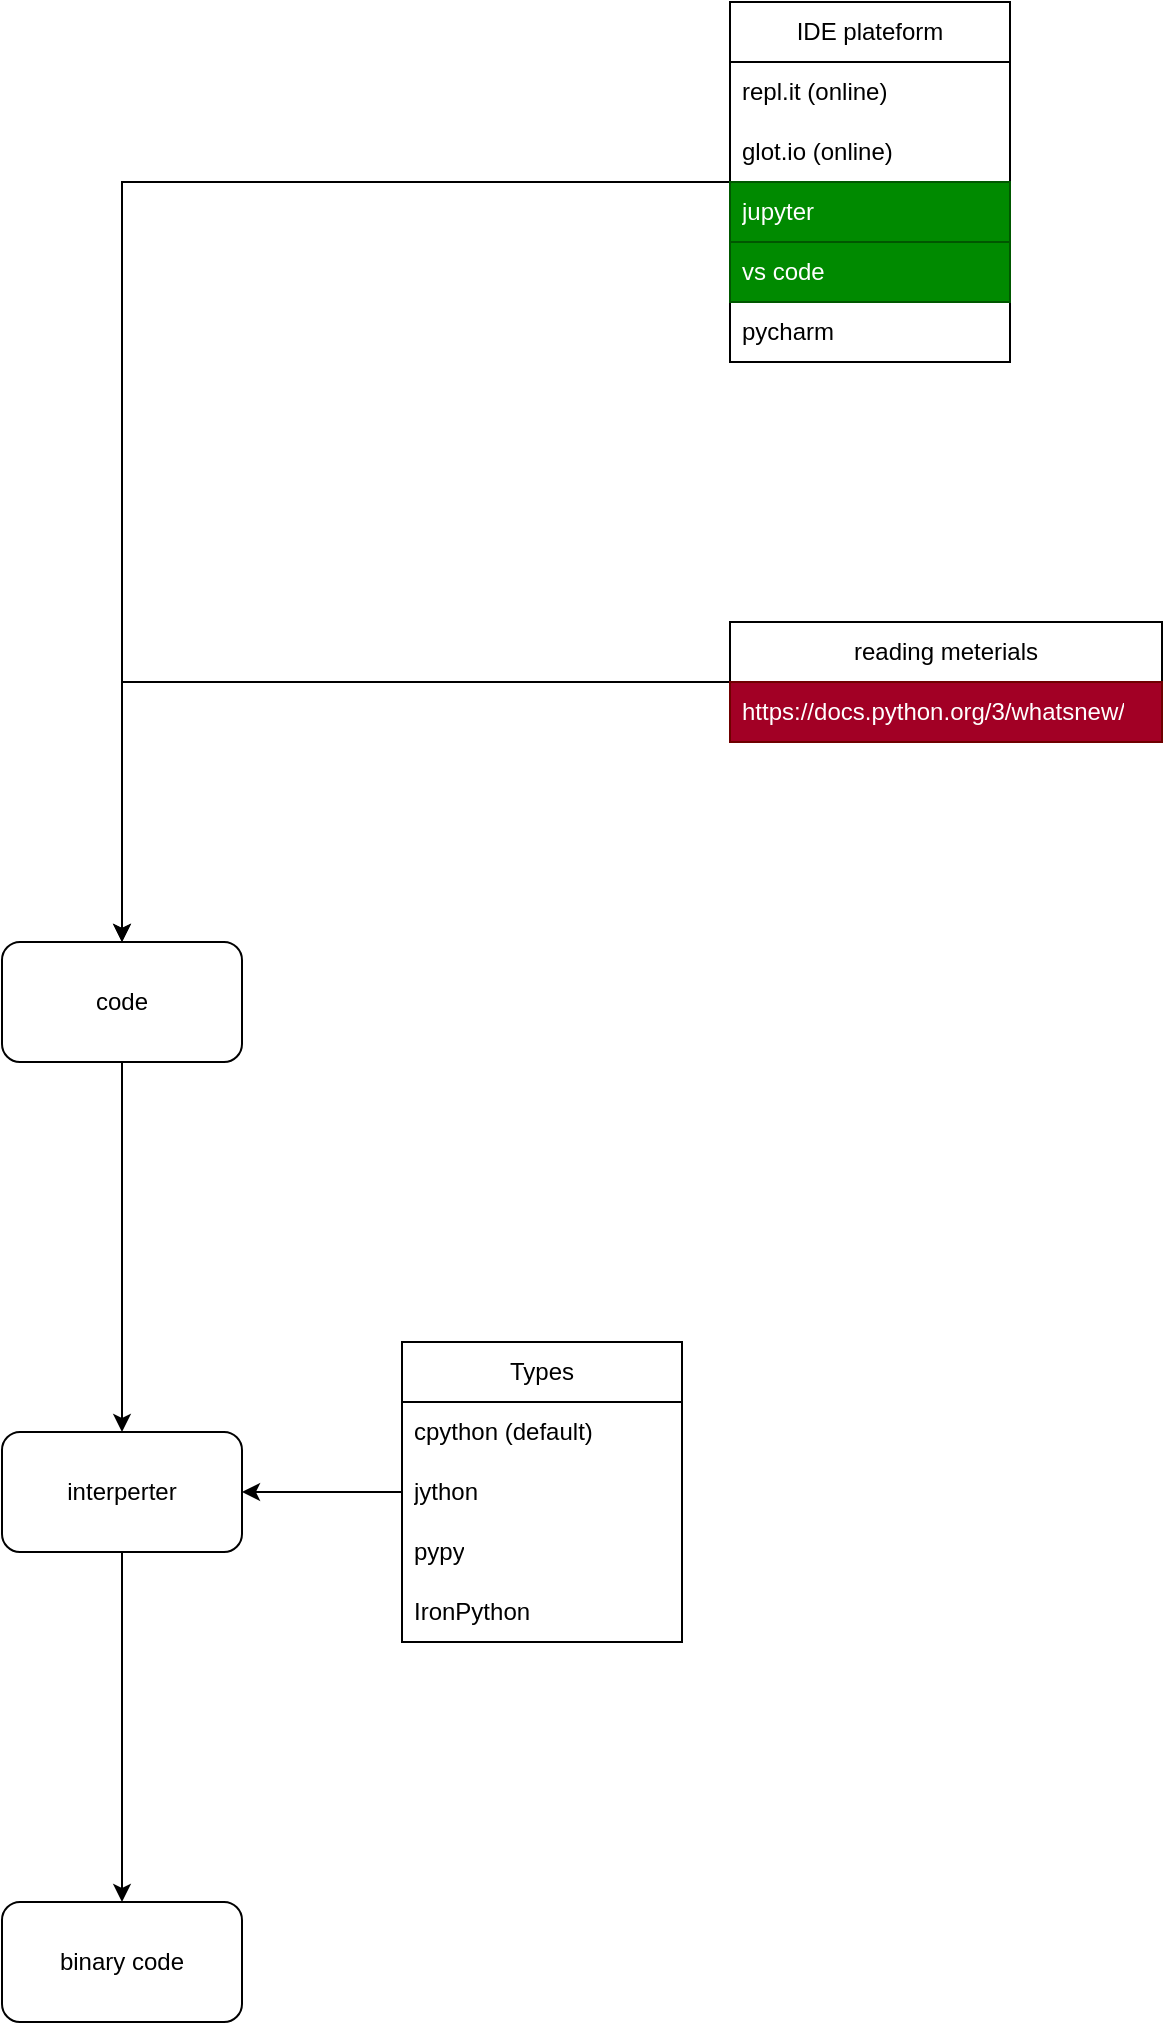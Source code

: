 <mxfile version="24.4.0" type="device" pages="2">
  <diagram name="intro" id="CJ674GVl0OHjAw1COwAE">
    <mxGraphModel dx="1006" dy="2406" grid="1" gridSize="10" guides="1" tooltips="1" connect="1" arrows="1" fold="1" page="1" pageScale="1" pageWidth="827" pageHeight="1169" math="0" shadow="0">
      <root>
        <mxCell id="0" />
        <mxCell id="1" parent="0" />
        <mxCell id="5Vfc09yU7S17HIqE09mr-4" style="edgeStyle=orthogonalEdgeStyle;rounded=0;orthogonalLoop=1;jettySize=auto;html=1;" edge="1" parent="1" source="5Vfc09yU7S17HIqE09mr-1" target="5Vfc09yU7S17HIqE09mr-2">
          <mxGeometry relative="1" as="geometry" />
        </mxCell>
        <mxCell id="5Vfc09yU7S17HIqE09mr-1" value="code" style="rounded=1;whiteSpace=wrap;html=1;" vertex="1" parent="1">
          <mxGeometry x="50" y="280" width="120" height="60" as="geometry" />
        </mxCell>
        <mxCell id="5Vfc09yU7S17HIqE09mr-5" style="edgeStyle=orthogonalEdgeStyle;rounded=0;orthogonalLoop=1;jettySize=auto;html=1;" edge="1" parent="1" source="5Vfc09yU7S17HIqE09mr-2" target="5Vfc09yU7S17HIqE09mr-3">
          <mxGeometry relative="1" as="geometry" />
        </mxCell>
        <mxCell id="5Vfc09yU7S17HIqE09mr-2" value="interperter" style="rounded=1;whiteSpace=wrap;html=1;" vertex="1" parent="1">
          <mxGeometry x="50" y="525" width="120" height="60" as="geometry" />
        </mxCell>
        <mxCell id="5Vfc09yU7S17HIqE09mr-3" value="binary code" style="rounded=1;whiteSpace=wrap;html=1;" vertex="1" parent="1">
          <mxGeometry x="50" y="760" width="120" height="60" as="geometry" />
        </mxCell>
        <mxCell id="5Vfc09yU7S17HIqE09mr-24" style="edgeStyle=orthogonalEdgeStyle;rounded=0;orthogonalLoop=1;jettySize=auto;html=1;" edge="1" parent="1" source="5Vfc09yU7S17HIqE09mr-19" target="5Vfc09yU7S17HIqE09mr-2">
          <mxGeometry relative="1" as="geometry" />
        </mxCell>
        <mxCell id="5Vfc09yU7S17HIqE09mr-19" value="Types" style="swimlane;fontStyle=0;childLayout=stackLayout;horizontal=1;startSize=30;horizontalStack=0;resizeParent=1;resizeParentMax=0;resizeLast=0;collapsible=1;marginBottom=0;whiteSpace=wrap;html=1;" vertex="1" parent="1">
          <mxGeometry x="250" y="480" width="140" height="150" as="geometry" />
        </mxCell>
        <mxCell id="5Vfc09yU7S17HIqE09mr-20" value="&lt;div&gt;cpython&amp;nbsp;&lt;span style=&quot;background-color: initial;&quot;&gt;(default)&lt;/span&gt;&lt;/div&gt;" style="text;strokeColor=none;fillColor=none;align=left;verticalAlign=middle;spacingLeft=4;spacingRight=4;overflow=hidden;points=[[0,0.5],[1,0.5]];portConstraint=eastwest;rotatable=0;whiteSpace=wrap;html=1;" vertex="1" parent="5Vfc09yU7S17HIqE09mr-19">
          <mxGeometry y="30" width="140" height="30" as="geometry" />
        </mxCell>
        <mxCell id="5Vfc09yU7S17HIqE09mr-21" value="jython" style="text;strokeColor=none;fillColor=none;align=left;verticalAlign=middle;spacingLeft=4;spacingRight=4;overflow=hidden;points=[[0,0.5],[1,0.5]];portConstraint=eastwest;rotatable=0;whiteSpace=wrap;html=1;" vertex="1" parent="5Vfc09yU7S17HIqE09mr-19">
          <mxGeometry y="60" width="140" height="30" as="geometry" />
        </mxCell>
        <mxCell id="5Vfc09yU7S17HIqE09mr-22" value="&lt;span style=&quot;text-align: center;&quot;&gt;pypy&lt;/span&gt;" style="text;strokeColor=none;fillColor=none;align=left;verticalAlign=middle;spacingLeft=4;spacingRight=4;overflow=hidden;points=[[0,0.5],[1,0.5]];portConstraint=eastwest;rotatable=0;whiteSpace=wrap;html=1;" vertex="1" parent="5Vfc09yU7S17HIqE09mr-19">
          <mxGeometry y="90" width="140" height="30" as="geometry" />
        </mxCell>
        <mxCell id="5Vfc09yU7S17HIqE09mr-23" value="&lt;span style=&quot;text-align: center;&quot;&gt;IronPython&lt;/span&gt;" style="text;strokeColor=none;fillColor=none;align=left;verticalAlign=middle;spacingLeft=4;spacingRight=4;overflow=hidden;points=[[0,0.5],[1,0.5]];portConstraint=eastwest;rotatable=0;whiteSpace=wrap;html=1;" vertex="1" parent="5Vfc09yU7S17HIqE09mr-19">
          <mxGeometry y="120" width="140" height="30" as="geometry" />
        </mxCell>
        <mxCell id="5Vfc09yU7S17HIqE09mr-32" style="edgeStyle=orthogonalEdgeStyle;rounded=0;orthogonalLoop=1;jettySize=auto;html=1;" edge="1" parent="1" source="5Vfc09yU7S17HIqE09mr-27" target="5Vfc09yU7S17HIqE09mr-1">
          <mxGeometry relative="1" as="geometry" />
        </mxCell>
        <mxCell id="5Vfc09yU7S17HIqE09mr-27" value="&lt;div&gt;IDE plateform&lt;/div&gt;" style="swimlane;fontStyle=0;childLayout=stackLayout;horizontal=1;startSize=30;horizontalStack=0;resizeParent=1;resizeParentMax=0;resizeLast=0;collapsible=1;marginBottom=0;whiteSpace=wrap;html=1;" vertex="1" parent="1">
          <mxGeometry x="414" y="-190" width="140" height="180" as="geometry" />
        </mxCell>
        <mxCell id="5Vfc09yU7S17HIqE09mr-29" value="repl.it (online)" style="text;strokeColor=none;fillColor=none;align=left;verticalAlign=middle;spacingLeft=4;spacingRight=4;overflow=hidden;points=[[0,0.5],[1,0.5]];portConstraint=eastwest;rotatable=0;whiteSpace=wrap;html=1;" vertex="1" parent="5Vfc09yU7S17HIqE09mr-27">
          <mxGeometry y="30" width="140" height="30" as="geometry" />
        </mxCell>
        <mxCell id="5Vfc09yU7S17HIqE09mr-30" value="&lt;span style=&quot;text-align: center;&quot;&gt;glot.io (online)&lt;/span&gt;" style="text;strokeColor=none;fillColor=none;align=left;verticalAlign=middle;spacingLeft=4;spacingRight=4;overflow=hidden;points=[[0,0.5],[1,0.5]];portConstraint=eastwest;rotatable=0;whiteSpace=wrap;html=1;" vertex="1" parent="5Vfc09yU7S17HIqE09mr-27">
          <mxGeometry y="60" width="140" height="30" as="geometry" />
        </mxCell>
        <mxCell id="5Vfc09yU7S17HIqE09mr-33" value="&lt;span style=&quot;text-align: center;&quot;&gt;jupyter&lt;/span&gt;" style="text;strokeColor=#005700;fillColor=#008a00;align=left;verticalAlign=middle;spacingLeft=4;spacingRight=4;overflow=hidden;points=[[0,0.5],[1,0.5]];portConstraint=eastwest;rotatable=0;whiteSpace=wrap;html=1;fontColor=#ffffff;" vertex="1" parent="5Vfc09yU7S17HIqE09mr-27">
          <mxGeometry y="90" width="140" height="30" as="geometry" />
        </mxCell>
        <mxCell id="5Vfc09yU7S17HIqE09mr-34" value="&lt;span style=&quot;text-align: center;&quot;&gt;vs code&lt;/span&gt;" style="text;strokeColor=#005700;fillColor=#008a00;align=left;verticalAlign=middle;spacingLeft=4;spacingRight=4;overflow=hidden;points=[[0,0.5],[1,0.5]];portConstraint=eastwest;rotatable=0;whiteSpace=wrap;html=1;fontColor=#ffffff;" vertex="1" parent="5Vfc09yU7S17HIqE09mr-27">
          <mxGeometry y="120" width="140" height="30" as="geometry" />
        </mxCell>
        <mxCell id="5Vfc09yU7S17HIqE09mr-35" value="&lt;span style=&quot;text-align: center;&quot;&gt;pycharm&lt;/span&gt;" style="text;strokeColor=none;fillColor=none;align=left;verticalAlign=middle;spacingLeft=4;spacingRight=4;overflow=hidden;points=[[0,0.5],[1,0.5]];portConstraint=eastwest;rotatable=0;whiteSpace=wrap;html=1;" vertex="1" parent="5Vfc09yU7S17HIqE09mr-27">
          <mxGeometry y="150" width="140" height="30" as="geometry" />
        </mxCell>
        <mxCell id="5Vfc09yU7S17HIqE09mr-43" style="edgeStyle=orthogonalEdgeStyle;rounded=0;orthogonalLoop=1;jettySize=auto;html=1;" edge="1" parent="1" source="5Vfc09yU7S17HIqE09mr-37" target="5Vfc09yU7S17HIqE09mr-1">
          <mxGeometry relative="1" as="geometry" />
        </mxCell>
        <mxCell id="5Vfc09yU7S17HIqE09mr-37" value="&lt;div&gt;reading meterials&lt;/div&gt;" style="swimlane;fontStyle=0;childLayout=stackLayout;horizontal=1;startSize=30;horizontalStack=0;resizeParent=1;resizeParentMax=0;resizeLast=0;collapsible=1;marginBottom=0;whiteSpace=wrap;html=1;" vertex="1" parent="1">
          <mxGeometry x="414" y="120" width="216" height="60" as="geometry" />
        </mxCell>
        <UserObject label="https://docs.python.org/3/whatsnew/" link="https://docs.python.org/3/whatsnew/" id="5Vfc09yU7S17HIqE09mr-38">
          <mxCell style="text;strokeColor=#6F0000;fillColor=#a20025;align=left;verticalAlign=middle;spacingLeft=4;spacingRight=4;overflow=hidden;points=[[0,0.5],[1,0.5]];portConstraint=eastwest;rotatable=0;whiteSpace=wrap;html=1;fontColor=#ffffff;" vertex="1" parent="5Vfc09yU7S17HIqE09mr-37">
            <mxGeometry y="30" width="216" height="30" as="geometry" />
          </mxCell>
        </UserObject>
      </root>
    </mxGraphModel>
  </diagram>
  <diagram id="JhKP396BHUoPWO4HC405" name="basics">
    <mxGraphModel dx="2073" dy="1237" grid="1" gridSize="10" guides="1" tooltips="1" connect="1" arrows="1" fold="1" page="1" pageScale="1" pageWidth="827" pageHeight="1169" math="0" shadow="0">
      <root>
        <mxCell id="0" />
        <mxCell id="1" parent="0" />
        <mxCell id="YV8TjOI75duuBwFVfcF1-30" style="edgeStyle=orthogonalEdgeStyle;rounded=0;orthogonalLoop=1;jettySize=auto;html=1;" edge="1" parent="1" source="YV8TjOI75duuBwFVfcF1-1" target="YV8TjOI75duuBwFVfcF1-29">
          <mxGeometry relative="1" as="geometry" />
        </mxCell>
        <mxCell id="YV8TjOI75duuBwFVfcF1-1" value="Terms" style="rounded=1;whiteSpace=wrap;html=1;" vertex="1" parent="1">
          <mxGeometry x="10" y="70" width="120" height="60" as="geometry" />
        </mxCell>
        <mxCell id="YV8TjOI75duuBwFVfcF1-15" style="edgeStyle=orthogonalEdgeStyle;rounded=0;orthogonalLoop=1;jettySize=auto;html=1;" edge="1" parent="1" source="YV8TjOI75duuBwFVfcF1-2" target="YV8TjOI75duuBwFVfcF1-11">
          <mxGeometry relative="1" as="geometry" />
        </mxCell>
        <mxCell id="YV8TjOI75duuBwFVfcF1-2" value="Data Types" style="rounded=1;whiteSpace=wrap;html=1;" vertex="1" parent="1">
          <mxGeometry x="414" y="70" width="120" height="60" as="geometry" />
        </mxCell>
        <mxCell id="YV8TjOI75duuBwFVfcF1-23" style="edgeStyle=orthogonalEdgeStyle;rounded=0;orthogonalLoop=1;jettySize=auto;html=1;" edge="1" parent="1" source="YV8TjOI75duuBwFVfcF1-3" target="YV8TjOI75duuBwFVfcF1-19">
          <mxGeometry relative="1" as="geometry" />
        </mxCell>
        <mxCell id="YV8TjOI75duuBwFVfcF1-3" value="Actions" style="rounded=1;whiteSpace=wrap;html=1;" vertex="1" parent="1">
          <mxGeometry x="520" y="555" width="120" height="60" as="geometry" />
        </mxCell>
        <mxCell id="YV8TjOI75duuBwFVfcF1-4" value="Best Practices" style="rounded=1;whiteSpace=wrap;html=1;" vertex="1" parent="1">
          <mxGeometry x="130" y="720" width="120" height="60" as="geometry" />
        </mxCell>
        <mxCell id="YV8TjOI75duuBwFVfcF1-6" style="edgeStyle=orthogonalEdgeStyle;rounded=0;orthogonalLoop=1;jettySize=auto;html=1;" edge="1" parent="1" source="YV8TjOI75duuBwFVfcF1-5" target="YV8TjOI75duuBwFVfcF1-1">
          <mxGeometry relative="1" as="geometry" />
        </mxCell>
        <mxCell id="YV8TjOI75duuBwFVfcF1-7" style="edgeStyle=orthogonalEdgeStyle;rounded=0;orthogonalLoop=1;jettySize=auto;html=1;" edge="1" parent="1" source="YV8TjOI75duuBwFVfcF1-5" target="YV8TjOI75duuBwFVfcF1-2">
          <mxGeometry relative="1" as="geometry" />
        </mxCell>
        <mxCell id="YV8TjOI75duuBwFVfcF1-8" style="edgeStyle=orthogonalEdgeStyle;rounded=0;orthogonalLoop=1;jettySize=auto;html=1;" edge="1" parent="1" source="YV8TjOI75duuBwFVfcF1-5" target="YV8TjOI75duuBwFVfcF1-3">
          <mxGeometry relative="1" as="geometry" />
        </mxCell>
        <mxCell id="YV8TjOI75duuBwFVfcF1-9" style="edgeStyle=orthogonalEdgeStyle;rounded=0;orthogonalLoop=1;jettySize=auto;html=1;" edge="1" parent="1" source="YV8TjOI75duuBwFVfcF1-5" target="YV8TjOI75duuBwFVfcF1-4">
          <mxGeometry relative="1" as="geometry" />
        </mxCell>
        <mxCell id="YV8TjOI75duuBwFVfcF1-5" value="Python" style="rounded=1;whiteSpace=wrap;html=1;" vertex="1" parent="1">
          <mxGeometry x="310" y="390" width="120" height="60" as="geometry" />
        </mxCell>
        <mxCell id="YV8TjOI75duuBwFVfcF1-11" value="Data Type" style="swimlane;fontStyle=0;childLayout=stackLayout;horizontal=1;startSize=30;horizontalStack=0;resizeParent=1;resizeParentMax=0;resizeLast=0;collapsible=1;marginBottom=0;whiteSpace=wrap;html=1;" vertex="1" parent="1">
          <mxGeometry x="630" y="150" width="140" height="120" as="geometry" />
        </mxCell>
        <mxCell id="YV8TjOI75duuBwFVfcF1-12" value="int" style="text;strokeColor=none;fillColor=none;align=left;verticalAlign=middle;spacingLeft=4;spacingRight=4;overflow=hidden;points=[[0,0.5],[1,0.5]];portConstraint=eastwest;rotatable=0;whiteSpace=wrap;html=1;" vertex="1" parent="YV8TjOI75duuBwFVfcF1-11">
          <mxGeometry y="30" width="140" height="30" as="geometry" />
        </mxCell>
        <mxCell id="YV8TjOI75duuBwFVfcF1-13" value="float" style="text;strokeColor=none;fillColor=none;align=left;verticalAlign=middle;spacingLeft=4;spacingRight=4;overflow=hidden;points=[[0,0.5],[1,0.5]];portConstraint=eastwest;rotatable=0;whiteSpace=wrap;html=1;" vertex="1" parent="YV8TjOI75duuBwFVfcF1-11">
          <mxGeometry y="60" width="140" height="30" as="geometry" />
        </mxCell>
        <mxCell id="YV8TjOI75duuBwFVfcF1-31" value="str" style="text;strokeColor=none;fillColor=none;align=left;verticalAlign=middle;spacingLeft=4;spacingRight=4;overflow=hidden;points=[[0,0.5],[1,0.5]];portConstraint=eastwest;rotatable=0;whiteSpace=wrap;html=1;" vertex="1" parent="YV8TjOI75duuBwFVfcF1-11">
          <mxGeometry y="90" width="140" height="30" as="geometry" />
        </mxCell>
        <mxCell id="YV8TjOI75duuBwFVfcF1-27" style="edgeStyle=orthogonalEdgeStyle;rounded=0;orthogonalLoop=1;jettySize=auto;html=1;" edge="1" parent="1" source="YV8TjOI75duuBwFVfcF1-19" target="YV8TjOI75duuBwFVfcF1-12">
          <mxGeometry relative="1" as="geometry" />
        </mxCell>
        <mxCell id="YV8TjOI75duuBwFVfcF1-28" style="edgeStyle=orthogonalEdgeStyle;rounded=0;orthogonalLoop=1;jettySize=auto;html=1;" edge="1" parent="1" source="YV8TjOI75duuBwFVfcF1-19" target="YV8TjOI75duuBwFVfcF1-13">
          <mxGeometry relative="1" as="geometry" />
        </mxCell>
        <mxCell id="YV8TjOI75duuBwFVfcF1-19" value="Math Functions" style="swimlane;fontStyle=0;childLayout=stackLayout;horizontal=1;startSize=30;horizontalStack=0;resizeParent=1;resizeParentMax=0;resizeLast=0;collapsible=1;marginBottom=0;whiteSpace=wrap;html=1;" vertex="1" parent="1">
          <mxGeometry x="930" y="540" width="140" height="90" as="geometry" />
        </mxCell>
        <mxCell id="YV8TjOI75duuBwFVfcF1-20" value="round" style="text;strokeColor=none;fillColor=none;align=left;verticalAlign=middle;spacingLeft=4;spacingRight=4;overflow=hidden;points=[[0,0.5],[1,0.5]];portConstraint=eastwest;rotatable=0;whiteSpace=wrap;html=1;" vertex="1" parent="YV8TjOI75duuBwFVfcF1-19">
          <mxGeometry y="30" width="140" height="30" as="geometry" />
        </mxCell>
        <mxCell id="YV8TjOI75duuBwFVfcF1-26" value="abs" style="text;strokeColor=none;fillColor=none;align=left;verticalAlign=middle;spacingLeft=4;spacingRight=4;overflow=hidden;points=[[0,0.5],[1,0.5]];portConstraint=eastwest;rotatable=0;whiteSpace=wrap;html=1;" vertex="1" parent="YV8TjOI75duuBwFVfcF1-19">
          <mxGeometry y="60" width="140" height="30" as="geometry" />
        </mxCell>
        <mxCell id="YV8TjOI75duuBwFVfcF1-29" value="Variables" style="rounded=1;whiteSpace=wrap;html=1;" vertex="1" parent="1">
          <mxGeometry x="-150" y="20" width="120" height="60" as="geometry" />
        </mxCell>
      </root>
    </mxGraphModel>
  </diagram>
</mxfile>
